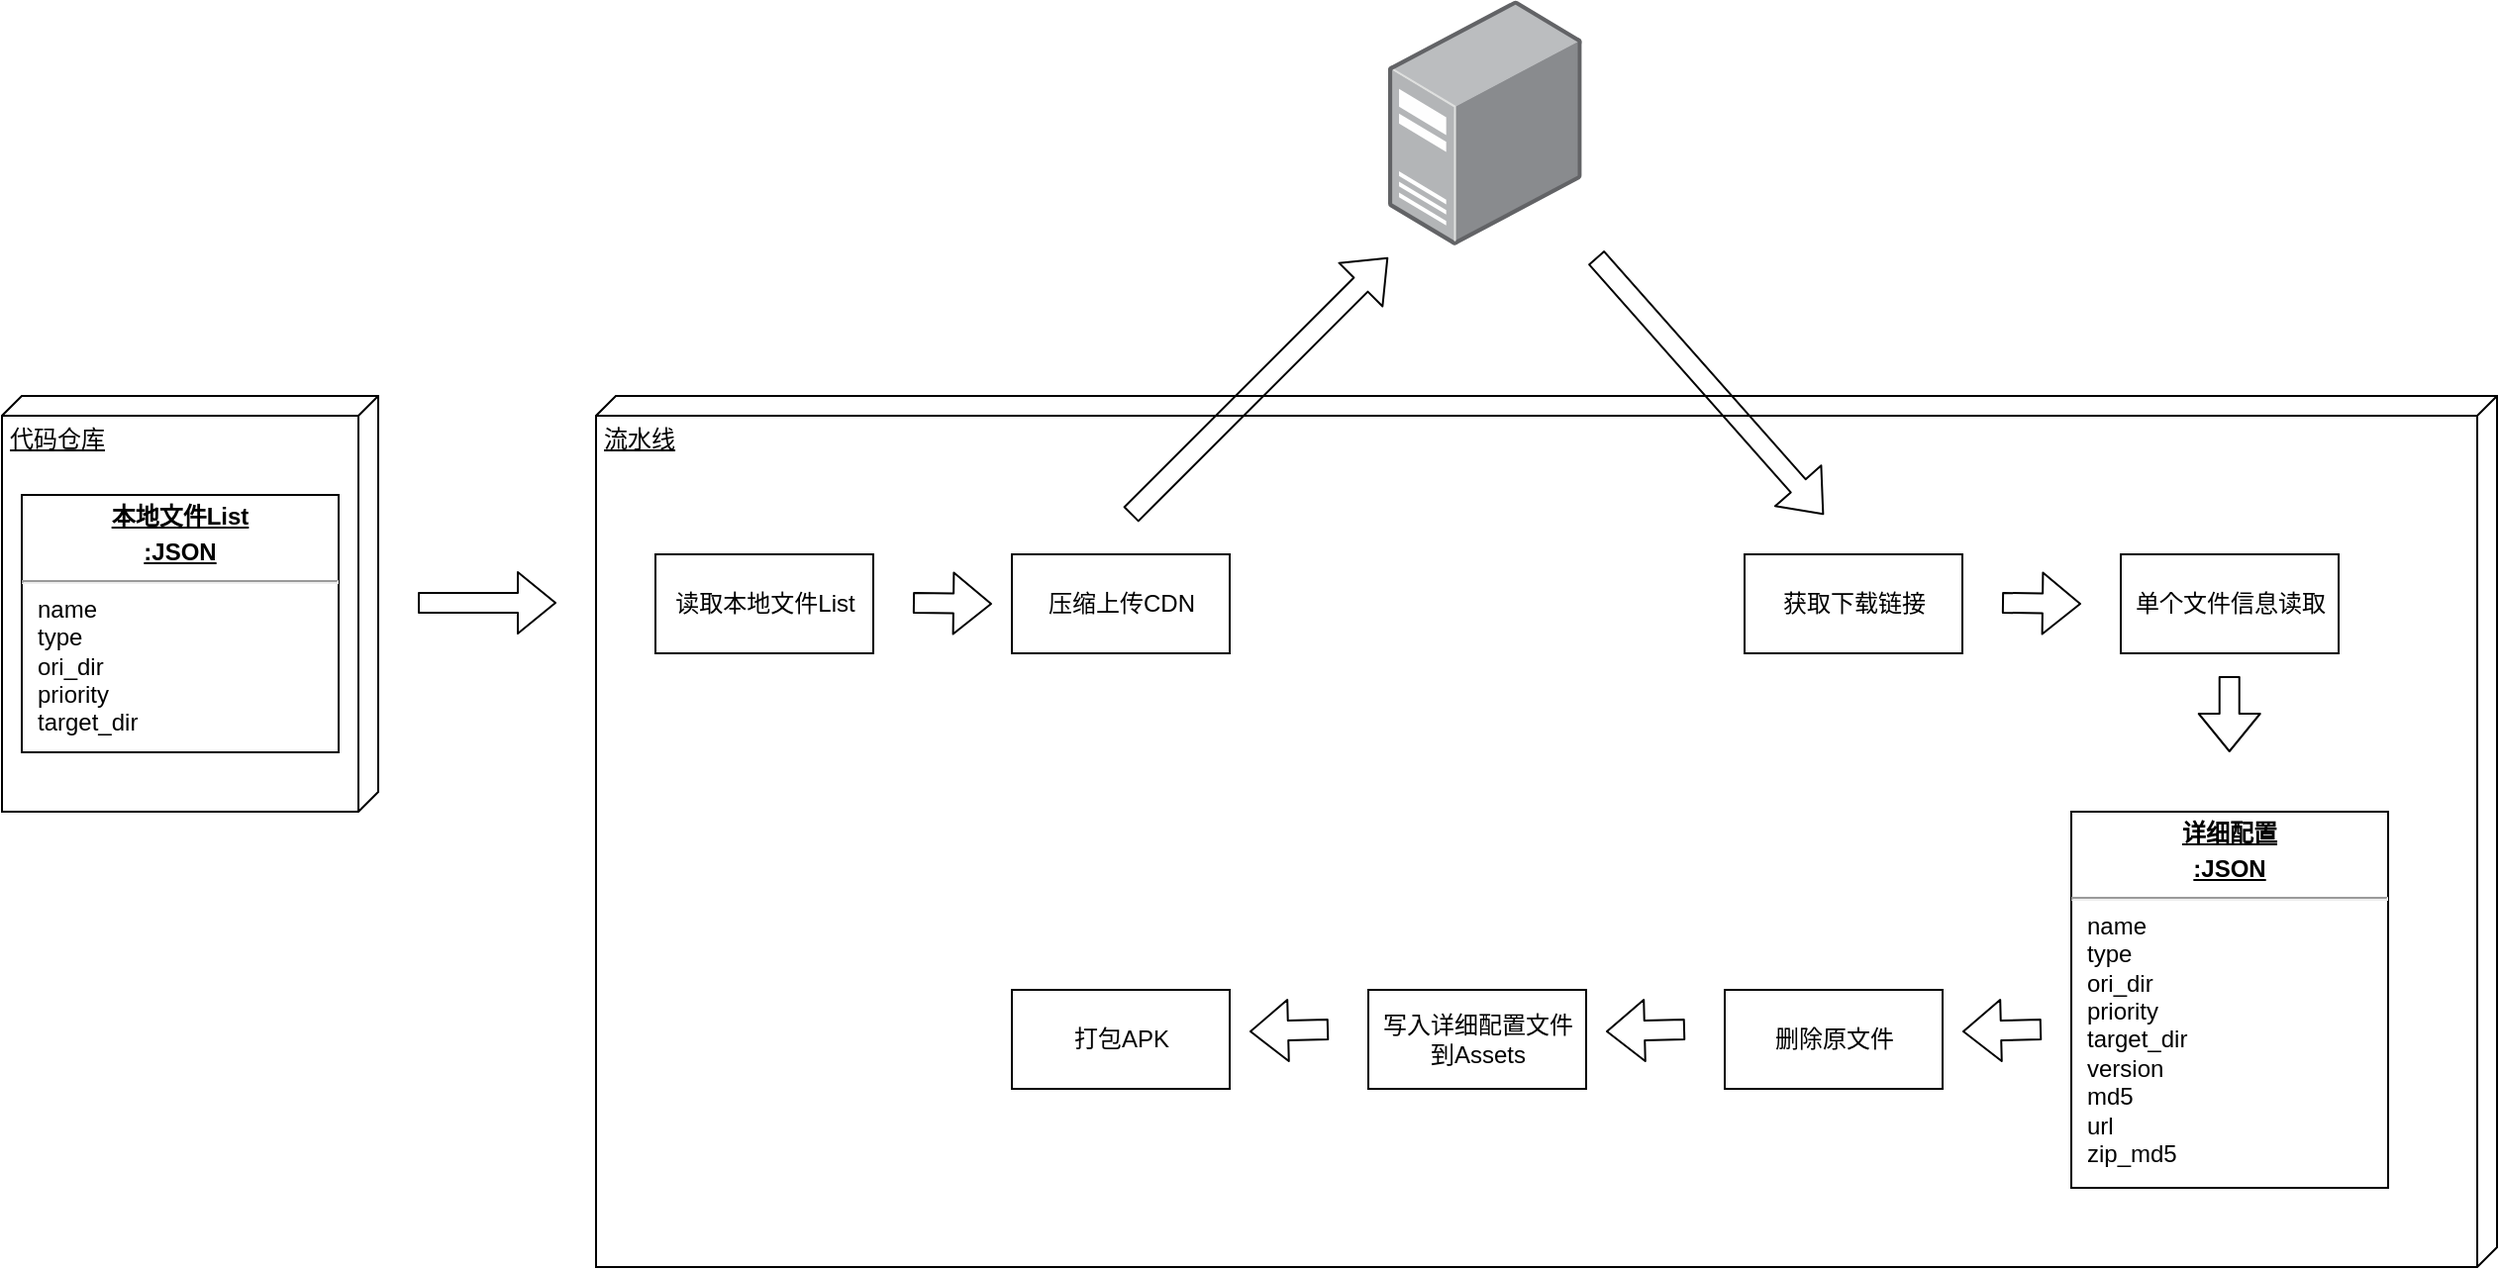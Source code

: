 <mxfile version="14.9.2" type="github" pages="2">
  <diagram id="pP9fZuoyQGxBWTnqSQEP" name="Page-1">
    <mxGraphModel dx="2958" dy="1558" grid="1" gridSize="10" guides="1" tooltips="1" connect="1" arrows="1" fold="1" page="1" pageScale="1" pageWidth="827" pageHeight="1169" math="0" shadow="0">
      <root>
        <mxCell id="0" />
        <mxCell id="1" parent="0" />
        <mxCell id="xXqSuzuqIjrupXnb3zEX-1" value="代码仓库" style="verticalAlign=top;align=left;spacingTop=8;spacingLeft=2;spacingRight=12;shape=cube;size=10;direction=south;fontStyle=4;html=1;" vertex="1" parent="1">
          <mxGeometry x="70" y="340" width="190" height="210" as="geometry" />
        </mxCell>
        <mxCell id="xXqSuzuqIjrupXnb3zEX-2" value="&lt;p style=&quot;margin: 0px ; margin-top: 4px ; text-align: center ; text-decoration: underline&quot;&gt;&lt;b&gt;本地文件List&lt;/b&gt;&lt;/p&gt;&lt;p style=&quot;margin: 0px ; margin-top: 4px ; text-align: center ; text-decoration: underline&quot;&gt;&lt;b&gt;:JSON&lt;/b&gt;&lt;/p&gt;&lt;hr&gt;&lt;p style=&quot;margin: 0px ; margin-left: 8px&quot;&gt;name&lt;/p&gt;&lt;p style=&quot;margin: 0px ; margin-left: 8px&quot;&gt;type&lt;/p&gt;&lt;p style=&quot;margin: 0px ; margin-left: 8px&quot;&gt;ori_dir&lt;/p&gt;&lt;p style=&quot;margin: 0px ; margin-left: 8px&quot;&gt;priority&lt;/p&gt;&lt;p style=&quot;margin: 0px ; margin-left: 8px&quot;&gt;target_dir&lt;/p&gt;" style="verticalAlign=top;align=left;overflow=fill;fontSize=12;fontFamily=Helvetica;html=1;" vertex="1" parent="1">
          <mxGeometry x="80" y="390" width="160" height="130" as="geometry" />
        </mxCell>
        <mxCell id="xXqSuzuqIjrupXnb3zEX-3" value="" style="shape=flexArrow;endArrow=classic;html=1;" edge="1" parent="1">
          <mxGeometry width="50" height="50" relative="1" as="geometry">
            <mxPoint x="280" y="444.5" as="sourcePoint" />
            <mxPoint x="350" y="444.5" as="targetPoint" />
          </mxGeometry>
        </mxCell>
        <mxCell id="xXqSuzuqIjrupXnb3zEX-4" value="流水线" style="verticalAlign=top;align=left;spacingTop=8;spacingLeft=2;spacingRight=12;shape=cube;size=10;direction=south;fontStyle=4;html=1;" vertex="1" parent="1">
          <mxGeometry x="370" y="340" width="960" height="440" as="geometry" />
        </mxCell>
        <mxCell id="xXqSuzuqIjrupXnb3zEX-6" value="读取本地文件List" style="html=1;" vertex="1" parent="1">
          <mxGeometry x="400" y="420" width="110" height="50" as="geometry" />
        </mxCell>
        <mxCell id="xXqSuzuqIjrupXnb3zEX-8" value="" style="points=[];aspect=fixed;html=1;align=center;shadow=0;dashed=0;image;image=img/lib/allied_telesis/computer_and_terminals/Server_Desktop.svg;" vertex="1" parent="1">
          <mxGeometry x="770" y="140" width="97.82" height="124" as="geometry" />
        </mxCell>
        <mxCell id="xXqSuzuqIjrupXnb3zEX-9" value="" style="shape=flexArrow;endArrow=classic;html=1;" edge="1" parent="1">
          <mxGeometry width="50" height="50" relative="1" as="geometry">
            <mxPoint x="640" y="400" as="sourcePoint" />
            <mxPoint x="770" y="270" as="targetPoint" />
          </mxGeometry>
        </mxCell>
        <mxCell id="xXqSuzuqIjrupXnb3zEX-10" value="" style="shape=flexArrow;endArrow=classic;html=1;" edge="1" parent="1">
          <mxGeometry width="50" height="50" relative="1" as="geometry">
            <mxPoint x="530" y="444.5" as="sourcePoint" />
            <mxPoint x="570" y="445" as="targetPoint" />
          </mxGeometry>
        </mxCell>
        <mxCell id="xXqSuzuqIjrupXnb3zEX-11" value="压缩上传CDN" style="html=1;" vertex="1" parent="1">
          <mxGeometry x="580" y="420" width="110" height="50" as="geometry" />
        </mxCell>
        <mxCell id="xXqSuzuqIjrupXnb3zEX-12" value="" style="shape=flexArrow;endArrow=classic;html=1;" edge="1" parent="1">
          <mxGeometry width="50" height="50" relative="1" as="geometry">
            <mxPoint x="875" y="270" as="sourcePoint" />
            <mxPoint x="990" y="400" as="targetPoint" />
          </mxGeometry>
        </mxCell>
        <mxCell id="xXqSuzuqIjrupXnb3zEX-13" value="获取下载链接" style="html=1;" vertex="1" parent="1">
          <mxGeometry x="950" y="420" width="110" height="50" as="geometry" />
        </mxCell>
        <mxCell id="xXqSuzuqIjrupXnb3zEX-14" value="&lt;p style=&quot;margin: 0px ; margin-top: 4px ; text-align: center ; text-decoration: underline&quot;&gt;&lt;b&gt;详细配置&lt;/b&gt;&lt;/p&gt;&lt;p style=&quot;margin: 0px ; margin-top: 4px ; text-align: center ; text-decoration: underline&quot;&gt;&lt;b&gt;:JSON&lt;/b&gt;&lt;/p&gt;&lt;hr&gt;&lt;p style=&quot;margin: 0px ; margin-left: 8px&quot;&gt;name&lt;/p&gt;&lt;p style=&quot;margin: 0px ; margin-left: 8px&quot;&gt;type&lt;/p&gt;&lt;p style=&quot;margin: 0px ; margin-left: 8px&quot;&gt;ori_dir&lt;/p&gt;&lt;p style=&quot;margin: 0px ; margin-left: 8px&quot;&gt;priority&lt;/p&gt;&lt;p style=&quot;margin: 0px ; margin-left: 8px&quot;&gt;target_dir&lt;/p&gt;&lt;p style=&quot;margin: 0px ; margin-left: 8px&quot;&gt;version&lt;/p&gt;&lt;p style=&quot;margin: 0px ; margin-left: 8px&quot;&gt;md5&lt;/p&gt;&lt;p style=&quot;margin: 0px ; margin-left: 8px&quot;&gt;url&lt;/p&gt;&lt;p style=&quot;margin: 0px ; margin-left: 8px&quot;&gt;zip_md5&lt;/p&gt;" style="verticalAlign=top;align=left;overflow=fill;fontSize=12;fontFamily=Helvetica;html=1;" vertex="1" parent="1">
          <mxGeometry x="1115" y="550" width="160" height="190" as="geometry" />
        </mxCell>
        <mxCell id="xXqSuzuqIjrupXnb3zEX-15" value="" style="shape=flexArrow;endArrow=classic;html=1;" edge="1" parent="1">
          <mxGeometry width="50" height="50" relative="1" as="geometry">
            <mxPoint x="1080" y="444.5" as="sourcePoint" />
            <mxPoint x="1120" y="445" as="targetPoint" />
          </mxGeometry>
        </mxCell>
        <mxCell id="xXqSuzuqIjrupXnb3zEX-16" value="单个文件信息读取" style="html=1;" vertex="1" parent="1">
          <mxGeometry x="1140" y="420" width="110" height="50" as="geometry" />
        </mxCell>
        <mxCell id="xXqSuzuqIjrupXnb3zEX-17" value="" style="shape=flexArrow;endArrow=classic;html=1;" edge="1" parent="1">
          <mxGeometry width="50" height="50" relative="1" as="geometry">
            <mxPoint x="1194.86" y="481.5" as="sourcePoint" />
            <mxPoint x="1194.86" y="520" as="targetPoint" />
          </mxGeometry>
        </mxCell>
        <mxCell id="xXqSuzuqIjrupXnb3zEX-18" value="" style="shape=flexArrow;endArrow=classic;html=1;" edge="1" parent="1">
          <mxGeometry width="50" height="50" relative="1" as="geometry">
            <mxPoint x="1100" y="660" as="sourcePoint" />
            <mxPoint x="1060" y="661" as="targetPoint" />
          </mxGeometry>
        </mxCell>
        <mxCell id="xXqSuzuqIjrupXnb3zEX-19" value="删除原文件" style="html=1;" vertex="1" parent="1">
          <mxGeometry x="940" y="640" width="110" height="50" as="geometry" />
        </mxCell>
        <mxCell id="xXqSuzuqIjrupXnb3zEX-20" value="" style="shape=flexArrow;endArrow=classic;html=1;" edge="1" parent="1">
          <mxGeometry width="50" height="50" relative="1" as="geometry">
            <mxPoint x="920" y="660" as="sourcePoint" />
            <mxPoint x="880" y="661" as="targetPoint" />
          </mxGeometry>
        </mxCell>
        <mxCell id="xXqSuzuqIjrupXnb3zEX-21" value="写入详细配置文件&lt;br&gt;到Assets" style="html=1;" vertex="1" parent="1">
          <mxGeometry x="760" y="640" width="110" height="50" as="geometry" />
        </mxCell>
        <mxCell id="xXqSuzuqIjrupXnb3zEX-22" value="" style="shape=flexArrow;endArrow=classic;html=1;" edge="1" parent="1">
          <mxGeometry width="50" height="50" relative="1" as="geometry">
            <mxPoint x="740" y="660" as="sourcePoint" />
            <mxPoint x="700" y="661" as="targetPoint" />
          </mxGeometry>
        </mxCell>
        <mxCell id="xXqSuzuqIjrupXnb3zEX-23" value="打包APK" style="html=1;" vertex="1" parent="1">
          <mxGeometry x="580" y="640" width="110" height="50" as="geometry" />
        </mxCell>
      </root>
    </mxGraphModel>
  </diagram>
  <diagram id="l8Gi0WIU9agrdK6BOFv5" name="Page-2">
    <mxGraphModel dx="3341" dy="1324" grid="1" gridSize="10" guides="1" tooltips="1" connect="1" arrows="1" fold="1" page="1" pageScale="1" pageWidth="827" pageHeight="1169" math="0" shadow="0">
      <root>
        <mxCell id="3HG3Ophiz11V6QhXmqTA-0" />
        <mxCell id="3HG3Ophiz11V6QhXmqTA-1" parent="3HG3Ophiz11V6QhXmqTA-0" />
        <mxCell id="3HG3Ophiz11V6QhXmqTA-42" value="" style="rounded=1;whiteSpace=wrap;html=1;fillColor=none;dashed=1;" vertex="1" parent="3HG3Ophiz11V6QhXmqTA-1">
          <mxGeometry x="690" y="283" width="360" height="827" as="geometry" />
        </mxCell>
        <mxCell id="3HG3Ophiz11V6QhXmqTA-23" value="" style="rounded=1;whiteSpace=wrap;html=1;fillColor=none;dashed=1;" vertex="1" parent="3HG3Ophiz11V6QhXmqTA-1">
          <mxGeometry x="210" y="450" width="360" height="560" as="geometry" />
        </mxCell>
        <mxCell id="3HG3Ophiz11V6QhXmqTA-2" value="" style="ellipse;html=1;shape=startState;fillColor=#000000;strokeColor=#ff0000;" vertex="1" parent="3HG3Ophiz11V6QhXmqTA-1">
          <mxGeometry x="374" y="258" width="30" height="30" as="geometry" />
        </mxCell>
        <mxCell id="3HG3Ophiz11V6QhXmqTA-3" value="" style="edgeStyle=orthogonalEdgeStyle;html=1;verticalAlign=bottom;endArrow=open;endSize=8;strokeColor=#ff0000;" edge="1" source="3HG3Ophiz11V6QhXmqTA-2" parent="3HG3Ophiz11V6QhXmqTA-1" target="3HG3Ophiz11V6QhXmqTA-7">
          <mxGeometry relative="1" as="geometry">
            <mxPoint x="389" y="348" as="targetPoint" />
          </mxGeometry>
        </mxCell>
        <mxCell id="3HG3Ophiz11V6QhXmqTA-4" value="启动" style="text;html=1;strokeColor=none;fillColor=none;align=center;verticalAlign=middle;whiteSpace=wrap;rounded=0;" vertex="1" parent="3HG3Ophiz11V6QhXmqTA-1">
          <mxGeometry x="414" y="263" width="40" height="20" as="geometry" />
        </mxCell>
        <mxCell id="3HG3Ophiz11V6QhXmqTA-7" value="JSON转Bean" style="rounded=1;whiteSpace=wrap;html=1;arcSize=40;fontColor=#000000;fillColor=#ffffc0;strokeColor=#ff0000;" vertex="1" parent="3HG3Ophiz11V6QhXmqTA-1">
          <mxGeometry x="308.5" y="340" width="161.5" height="60" as="geometry" />
        </mxCell>
        <mxCell id="3HG3Ophiz11V6QhXmqTA-8" value="" style="edgeStyle=orthogonalEdgeStyle;html=1;verticalAlign=bottom;endArrow=open;endSize=8;strokeColor=#ff0000;" edge="1" source="3HG3Ophiz11V6QhXmqTA-7" parent="3HG3Ophiz11V6QhXmqTA-1">
          <mxGeometry relative="1" as="geometry">
            <mxPoint x="389" y="460" as="targetPoint" />
          </mxGeometry>
        </mxCell>
        <mxCell id="3HG3Ophiz11V6QhXmqTA-9" value="Bean对象按优先级排序" style="rounded=1;whiteSpace=wrap;html=1;arcSize=40;fontColor=#000000;fillColor=#ffffc0;strokeColor=#ff0000;" vertex="1" parent="3HG3Ophiz11V6QhXmqTA-1">
          <mxGeometry x="308.5" y="460" width="161" height="70" as="geometry" />
        </mxCell>
        <mxCell id="3HG3Ophiz11V6QhXmqTA-10" value="" style="edgeStyle=orthogonalEdgeStyle;html=1;verticalAlign=bottom;endArrow=open;endSize=8;strokeColor=#ff0000;" edge="1" source="3HG3Ophiz11V6QhXmqTA-9" parent="3HG3Ophiz11V6QhXmqTA-1" target="3HG3Ophiz11V6QhXmqTA-14">
          <mxGeometry relative="1" as="geometry">
            <mxPoint x="389" y="570" as="targetPoint" />
          </mxGeometry>
        </mxCell>
        <mxCell id="3HG3Ophiz11V6QhXmqTA-14" value="用文件名查询DB是否存在记录" style="rhombus;whiteSpace=wrap;html=1;fillColor=#ffffc0;strokeColor=#ff0000;" vertex="1" parent="3HG3Ophiz11V6QhXmqTA-1">
          <mxGeometry x="279" y="580" width="220" height="84.5" as="geometry" />
        </mxCell>
        <mxCell id="3HG3Ophiz11V6QhXmqTA-15" value="no" style="edgeStyle=orthogonalEdgeStyle;html=1;align=left;verticalAlign=bottom;endArrow=open;endSize=8;strokeColor=#ff0000;" edge="1" source="3HG3Ophiz11V6QhXmqTA-14" parent="3HG3Ophiz11V6QhXmqTA-1" target="3HG3Ophiz11V6QhXmqTA-42">
          <mxGeometry x="-1" relative="1" as="geometry">
            <mxPoint x="530" y="604.5" as="targetPoint" />
          </mxGeometry>
        </mxCell>
        <mxCell id="3HG3Ophiz11V6QhXmqTA-16" value="yes" style="edgeStyle=orthogonalEdgeStyle;html=1;align=left;verticalAlign=top;endArrow=open;endSize=8;strokeColor=#ff0000;entryX=0.5;entryY=0;entryDx=0;entryDy=0;" edge="1" source="3HG3Ophiz11V6QhXmqTA-14" parent="3HG3Ophiz11V6QhXmqTA-1" target="3HG3Ophiz11V6QhXmqTA-17">
          <mxGeometry x="-0.325" relative="1" as="geometry">
            <mxPoint x="390" y="684.5" as="targetPoint" />
            <mxPoint as="offset" />
          </mxGeometry>
        </mxCell>
        <mxCell id="3HG3Ophiz11V6QhXmqTA-17" value="DB.Ver &amp;gt;= Bean.Ver" style="rhombus;whiteSpace=wrap;html=1;fillColor=#ffffc0;strokeColor=#ff0000;" vertex="1" parent="3HG3Ophiz11V6QhXmqTA-1">
          <mxGeometry x="279" y="740" width="220" height="84.5" as="geometry" />
        </mxCell>
        <mxCell id="3HG3Ophiz11V6QhXmqTA-18" value="yes" style="edgeStyle=orthogonalEdgeStyle;html=1;align=left;verticalAlign=top;endArrow=open;endSize=8;strokeColor=#ff0000;entryX=0.5;entryY=0;entryDx=0;entryDy=0;" edge="1" parent="3HG3Ophiz11V6QhXmqTA-1">
          <mxGeometry x="-0.325" relative="1" as="geometry">
            <mxPoint x="389.01" y="900" as="targetPoint" />
            <mxPoint x="389.01" y="824.5" as="sourcePoint" />
            <mxPoint as="offset" />
          </mxGeometry>
        </mxCell>
        <mxCell id="P5zog6JlwUOZtDGuGVDH-35" style="edgeStyle=orthogonalEdgeStyle;rounded=0;orthogonalLoop=1;jettySize=auto;html=1;exitX=0;exitY=0.5;exitDx=0;exitDy=0;endArrow=open;endFill=0;strokeColor=#FF6666;" edge="1" parent="3HG3Ophiz11V6QhXmqTA-1" source="3HG3Ophiz11V6QhXmqTA-19" target="P5zog6JlwUOZtDGuGVDH-33">
          <mxGeometry relative="1" as="geometry" />
        </mxCell>
        <mxCell id="P5zog6JlwUOZtDGuGVDH-36" value="no" style="edgeLabel;html=1;align=center;verticalAlign=middle;resizable=0;points=[];" vertex="1" connectable="0" parent="P5zog6JlwUOZtDGuGVDH-35">
          <mxGeometry x="0.075" y="-2" relative="1" as="geometry">
            <mxPoint x="1" as="offset" />
          </mxGeometry>
        </mxCell>
        <mxCell id="3HG3Ophiz11V6QhXmqTA-19" value="本地文件md5检查" style="rhombus;whiteSpace=wrap;html=1;fillColor=#ffffc0;strokeColor=#ff0000;" vertex="1" parent="3HG3Ophiz11V6QhXmqTA-1">
          <mxGeometry x="279" y="900" width="220" height="84.5" as="geometry" />
        </mxCell>
        <mxCell id="3HG3Ophiz11V6QhXmqTA-20" value="yes" style="edgeStyle=orthogonalEdgeStyle;html=1;align=left;verticalAlign=top;endArrow=open;endSize=8;strokeColor=#ff0000;exitX=0.5;exitY=1;exitDx=0;exitDy=0;" edge="1" parent="3HG3Ophiz11V6QhXmqTA-1" source="3HG3Ophiz11V6QhXmqTA-19">
          <mxGeometry x="-0.325" relative="1" as="geometry">
            <mxPoint x="389" y="1060" as="targetPoint" />
            <mxPoint x="399.01" y="984.5" as="sourcePoint" />
            <mxPoint as="offset" />
          </mxGeometry>
        </mxCell>
        <mxCell id="3HG3Ophiz11V6QhXmqTA-21" value="" style="ellipse;html=1;shape=endState;fillColor=#000000;strokeColor=#ff0000;" vertex="1" parent="3HG3Ophiz11V6QhXmqTA-1">
          <mxGeometry x="374" y="1060" width="30" height="30" as="geometry" />
        </mxCell>
        <mxCell id="3HG3Ophiz11V6QhXmqTA-24" value="遍历所有文件" style="text;html=1;strokeColor=none;fillColor=none;align=center;verticalAlign=middle;whiteSpace=wrap;rounded=0;dashed=1;" vertex="1" parent="3HG3Ophiz11V6QhXmqTA-1">
          <mxGeometry x="220" y="470" width="81" height="20" as="geometry" />
        </mxCell>
        <mxCell id="3HG3Ophiz11V6QhXmqTA-25" value="" style="ellipse;html=1;shape=startState;fillColor=#000000;strokeColor=#ff0000;dashed=1;" vertex="1" parent="3HG3Ophiz11V6QhXmqTA-1">
          <mxGeometry x="855" y="303.5" width="30" height="30" as="geometry" />
        </mxCell>
        <mxCell id="3HG3Ophiz11V6QhXmqTA-26" value="" style="edgeStyle=orthogonalEdgeStyle;html=1;verticalAlign=bottom;endArrow=open;endSize=8;strokeColor=#ff0000;" edge="1" source="3HG3Ophiz11V6QhXmqTA-25" parent="3HG3Ophiz11V6QhXmqTA-1">
          <mxGeometry relative="1" as="geometry">
            <mxPoint x="870" y="393.5" as="targetPoint" />
          </mxGeometry>
        </mxCell>
        <mxCell id="3HG3Ophiz11V6QhXmqTA-27" value="下载Zip" style="rounded=1;whiteSpace=wrap;html=1;arcSize=40;fontColor=#000000;fillColor=#ffffc0;strokeColor=#ff0000;" vertex="1" parent="3HG3Ophiz11V6QhXmqTA-1">
          <mxGeometry x="789.25" y="393.5" width="161.5" height="60" as="geometry" />
        </mxCell>
        <mxCell id="3HG3Ophiz11V6QhXmqTA-28" value="" style="edgeStyle=orthogonalEdgeStyle;html=1;verticalAlign=bottom;endArrow=open;endSize=8;strokeColor=#ff0000;exitX=0.5;exitY=1;exitDx=0;exitDy=0;" edge="1" parent="3HG3Ophiz11V6QhXmqTA-1" source="3HG3Ophiz11V6QhXmqTA-27">
          <mxGeometry relative="1" as="geometry">
            <mxPoint x="870" y="503.5" as="targetPoint" />
            <mxPoint x="457" y="473.5" as="sourcePoint" />
          </mxGeometry>
        </mxCell>
        <mxCell id="P5zog6JlwUOZtDGuGVDH-16" style="edgeStyle=orthogonalEdgeStyle;rounded=0;orthogonalLoop=1;jettySize=auto;html=1;exitX=1;exitY=0.5;exitDx=0;exitDy=0;entryX=1;entryY=0.5;entryDx=0;entryDy=0;endArrow=open;endFill=0;strokeColor=#FF6666;" edge="1" parent="3HG3Ophiz11V6QhXmqTA-1" source="3HG3Ophiz11V6QhXmqTA-29" target="3HG3Ophiz11V6QhXmqTA-27">
          <mxGeometry relative="1" as="geometry" />
        </mxCell>
        <mxCell id="P5zog6JlwUOZtDGuGVDH-19" value="no" style="edgeLabel;html=1;align=center;verticalAlign=middle;resizable=0;points=[];" vertex="1" connectable="0" parent="P5zog6JlwUOZtDGuGVDH-16">
          <mxGeometry x="-0.167" y="-1" relative="1" as="geometry">
            <mxPoint as="offset" />
          </mxGeometry>
        </mxCell>
        <mxCell id="3HG3Ophiz11V6QhXmqTA-29" value="检查Zip文件md5是否正确" style="rhombus;whiteSpace=wrap;html=1;fillColor=#ffffc0;strokeColor=#ff0000;" vertex="1" parent="3HG3Ophiz11V6QhXmqTA-1">
          <mxGeometry x="760" y="503.5" width="220" height="84.5" as="geometry" />
        </mxCell>
        <mxCell id="3HG3Ophiz11V6QhXmqTA-30" value="yes" style="edgeStyle=orthogonalEdgeStyle;html=1;align=left;verticalAlign=top;endArrow=open;endSize=8;strokeColor=#ff0000;exitX=0.5;exitY=1;exitDx=0;exitDy=0;" edge="1" parent="3HG3Ophiz11V6QhXmqTA-1" source="3HG3Ophiz11V6QhXmqTA-29">
          <mxGeometry x="-0.325" relative="1" as="geometry">
            <mxPoint x="870" y="653.5" as="targetPoint" />
            <mxPoint x="457" y="608" as="sourcePoint" />
            <mxPoint as="offset" />
          </mxGeometry>
        </mxCell>
        <mxCell id="P5zog6JlwUOZtDGuGVDH-17" style="edgeStyle=orthogonalEdgeStyle;rounded=0;orthogonalLoop=1;jettySize=auto;html=1;exitX=1;exitY=0.5;exitDx=0;exitDy=0;entryX=1;entryY=0.5;entryDx=0;entryDy=0;endArrow=open;endFill=0;strokeColor=#FF6666;" edge="1" parent="3HG3Ophiz11V6QhXmqTA-1" source="3HG3Ophiz11V6QhXmqTA-31" target="3HG3Ophiz11V6QhXmqTA-32">
          <mxGeometry relative="1" as="geometry" />
        </mxCell>
        <mxCell id="P5zog6JlwUOZtDGuGVDH-18" value="no" style="edgeLabel;html=1;align=center;verticalAlign=middle;resizable=0;points=[];" vertex="1" connectable="0" parent="P5zog6JlwUOZtDGuGVDH-17">
          <mxGeometry x="-0.031" relative="1" as="geometry">
            <mxPoint as="offset" />
          </mxGeometry>
        </mxCell>
        <mxCell id="3HG3Ophiz11V6QhXmqTA-31" value="检查文件md5是否正确" style="rhombus;whiteSpace=wrap;html=1;fillColor=#ffffc0;strokeColor=#ff0000;" vertex="1" parent="3HG3Ophiz11V6QhXmqTA-1">
          <mxGeometry x="760" y="893.5" width="220" height="84.5" as="geometry" />
        </mxCell>
        <mxCell id="3HG3Ophiz11V6QhXmqTA-32" value="解压Zip" style="rounded=1;whiteSpace=wrap;html=1;arcSize=40;fontColor=#000000;fillColor=#ffffc0;strokeColor=#ff0000;" vertex="1" parent="3HG3Ophiz11V6QhXmqTA-1">
          <mxGeometry x="789.25" y="653.5" width="161.5" height="60" as="geometry" />
        </mxCell>
        <mxCell id="3HG3Ophiz11V6QhXmqTA-34" value="执行对应类型任务" style="rounded=1;whiteSpace=wrap;html=1;arcSize=40;fontColor=#000000;fillColor=#ffffc0;strokeColor=#ff0000;" vertex="1" parent="3HG3Ophiz11V6QhXmqTA-1">
          <mxGeometry x="789.25" y="783.5" width="161.5" height="60" as="geometry" />
        </mxCell>
        <mxCell id="3HG3Ophiz11V6QhXmqTA-35" value="yes" style="edgeStyle=orthogonalEdgeStyle;html=1;align=left;verticalAlign=top;endArrow=open;endSize=8;strokeColor=#ff0000;exitX=0.5;exitY=1;exitDx=0;exitDy=0;" edge="1" parent="3HG3Ophiz11V6QhXmqTA-1" source="3HG3Ophiz11V6QhXmqTA-32" target="3HG3Ophiz11V6QhXmqTA-34">
          <mxGeometry x="-0.325" relative="1" as="geometry">
            <mxPoint x="880" y="663.5" as="targetPoint" />
            <mxPoint x="880" y="598" as="sourcePoint" />
            <mxPoint as="offset" />
          </mxGeometry>
        </mxCell>
        <mxCell id="3HG3Ophiz11V6QhXmqTA-38" value="yes" style="edgeStyle=orthogonalEdgeStyle;html=1;align=left;verticalAlign=top;endArrow=open;endSize=8;strokeColor=#ff0000;exitX=0.5;exitY=1;exitDx=0;exitDy=0;entryX=0.5;entryY=0;entryDx=0;entryDy=0;" edge="1" parent="3HG3Ophiz11V6QhXmqTA-1" source="3HG3Ophiz11V6QhXmqTA-34" target="3HG3Ophiz11V6QhXmqTA-31">
          <mxGeometry x="-0.325" relative="1" as="geometry">
            <mxPoint x="880" y="663.5" as="targetPoint" />
            <mxPoint x="880" y="598" as="sourcePoint" />
            <mxPoint as="offset" />
          </mxGeometry>
        </mxCell>
        <mxCell id="3HG3Ophiz11V6QhXmqTA-41" style="edgeStyle=orthogonalEdgeStyle;rounded=0;orthogonalLoop=1;jettySize=auto;html=1;exitX=0;exitY=0.75;exitDx=0;exitDy=0;entryX=1;entryY=0.5;entryDx=0;entryDy=0;strokeColor=#FF6666;endArrow=open;endFill=0;" edge="1" parent="3HG3Ophiz11V6QhXmqTA-1" source="3HG3Ophiz11V6QhXmqTA-39" target="3HG3Ophiz11V6QhXmqTA-21">
          <mxGeometry relative="1" as="geometry" />
        </mxCell>
        <mxCell id="3HG3Ophiz11V6QhXmqTA-39" value="更新DB" style="rounded=1;whiteSpace=wrap;html=1;arcSize=40;fontColor=#000000;fillColor=#ffffc0;strokeColor=#ff0000;" vertex="1" parent="3HG3Ophiz11V6QhXmqTA-1">
          <mxGeometry x="789.25" y="1030" width="161.5" height="60" as="geometry" />
        </mxCell>
        <mxCell id="3HG3Ophiz11V6QhXmqTA-40" value="yes" style="edgeStyle=orthogonalEdgeStyle;html=1;align=left;verticalAlign=top;endArrow=open;endSize=8;strokeColor=#ff0000;exitX=0.5;exitY=1;exitDx=0;exitDy=0;entryX=0.5;entryY=0;entryDx=0;entryDy=0;" edge="1" parent="3HG3Ophiz11V6QhXmqTA-1" source="3HG3Ophiz11V6QhXmqTA-31" target="3HG3Ophiz11V6QhXmqTA-39">
          <mxGeometry x="-0.325" relative="1" as="geometry">
            <mxPoint x="880" y="903.5" as="targetPoint" />
            <mxPoint x="880" y="853.5" as="sourcePoint" />
            <mxPoint as="offset" />
          </mxGeometry>
        </mxCell>
        <mxCell id="3HG3Ophiz11V6QhXmqTA-43" value="下载流程" style="text;html=1;strokeColor=none;fillColor=none;align=center;verticalAlign=middle;whiteSpace=wrap;rounded=0;dashed=1;" vertex="1" parent="3HG3Ophiz11V6QhXmqTA-1">
          <mxGeometry x="708.25" y="303.5" width="81" height="20" as="geometry" />
        </mxCell>
        <mxCell id="P5zog6JlwUOZtDGuGVDH-0" value="no" style="edgeStyle=orthogonalEdgeStyle;html=1;align=left;verticalAlign=bottom;endArrow=open;endSize=8;strokeColor=#ff0000;exitX=1;exitY=0.5;exitDx=0;exitDy=0;entryX=0;entryY=0.5;entryDx=0;entryDy=0;" edge="1" parent="3HG3Ophiz11V6QhXmqTA-1" source="3HG3Ophiz11V6QhXmqTA-17" target="3HG3Ophiz11V6QhXmqTA-42">
          <mxGeometry x="-1" relative="1" as="geometry">
            <mxPoint x="700" y="706.5" as="targetPoint" />
            <mxPoint x="508.87" y="632.3" as="sourcePoint" />
          </mxGeometry>
        </mxCell>
        <mxCell id="P5zog6JlwUOZtDGuGVDH-20" value="" style="ellipse;html=1;shape=startState;fillColor=#000000;strokeColor=#ff0000;dashed=1;" vertex="1" parent="3HG3Ophiz11V6QhXmqTA-1">
          <mxGeometry x="10" y="379" width="30" height="30" as="geometry" />
        </mxCell>
        <mxCell id="P5zog6JlwUOZtDGuGVDH-21" value="" style="edgeStyle=orthogonalEdgeStyle;html=1;verticalAlign=bottom;endArrow=open;endSize=8;strokeColor=#ff0000;" edge="1" source="P5zog6JlwUOZtDGuGVDH-20" parent="3HG3Ophiz11V6QhXmqTA-1">
          <mxGeometry relative="1" as="geometry">
            <mxPoint x="25" y="469" as="targetPoint" />
          </mxGeometry>
        </mxCell>
        <mxCell id="P5zog6JlwUOZtDGuGVDH-30" style="edgeStyle=orthogonalEdgeStyle;rounded=0;orthogonalLoop=1;jettySize=auto;html=1;exitX=0;exitY=0.5;exitDx=0;exitDy=0;entryX=0.5;entryY=0;entryDx=0;entryDy=0;endArrow=open;endFill=0;strokeColor=#FF6666;" edge="1" parent="3HG3Ophiz11V6QhXmqTA-1" source="P5zog6JlwUOZtDGuGVDH-22" target="3HG3Ophiz11V6QhXmqTA-42">
          <mxGeometry relative="1" as="geometry">
            <Array as="points">
              <mxPoint x="-105" y="512" />
              <mxPoint x="-105" y="220" />
              <mxPoint x="870" y="220" />
            </Array>
          </mxGeometry>
        </mxCell>
        <mxCell id="P5zog6JlwUOZtDGuGVDH-22" value="zip文件是否存在" style="rhombus;whiteSpace=wrap;html=1;fillColor=#ffffc0;strokeColor=#ff0000;" vertex="1" parent="3HG3Ophiz11V6QhXmqTA-1">
          <mxGeometry x="-85" y="470" width="220" height="84.5" as="geometry" />
        </mxCell>
        <mxCell id="P5zog6JlwUOZtDGuGVDH-23" value="yes" style="edgeStyle=orthogonalEdgeStyle;html=1;align=left;verticalAlign=top;endArrow=open;endSize=8;strokeColor=#ff0000;exitX=0.5;exitY=1;exitDx=0;exitDy=0;" edge="1" parent="3HG3Ophiz11V6QhXmqTA-1" source="P5zog6JlwUOZtDGuGVDH-22">
          <mxGeometry x="-0.325" relative="1" as="geometry">
            <mxPoint x="25" y="609" as="targetPoint" />
            <mxPoint x="880" y="598" as="sourcePoint" />
            <mxPoint as="offset" />
          </mxGeometry>
        </mxCell>
        <mxCell id="P5zog6JlwUOZtDGuGVDH-31" style="edgeStyle=orthogonalEdgeStyle;rounded=0;orthogonalLoop=1;jettySize=auto;html=1;exitX=0;exitY=0.5;exitDx=0;exitDy=0;entryX=0.5;entryY=0;entryDx=0;entryDy=0;endArrow=open;endFill=0;strokeColor=#FF6666;" edge="1" parent="3HG3Ophiz11V6QhXmqTA-1" source="P5zog6JlwUOZtDGuGVDH-24" target="3HG3Ophiz11V6QhXmqTA-42">
          <mxGeometry relative="1" as="geometry">
            <Array as="points">
              <mxPoint x="-105" y="652" />
              <mxPoint x="-105" y="220" />
              <mxPoint x="870" y="220" />
            </Array>
          </mxGeometry>
        </mxCell>
        <mxCell id="P5zog6JlwUOZtDGuGVDH-32" value="no" style="edgeLabel;html=1;align=center;verticalAlign=middle;resizable=0;points=[];" vertex="1" connectable="0" parent="P5zog6JlwUOZtDGuGVDH-31">
          <mxGeometry x="-0.577" y="1" relative="1" as="geometry">
            <mxPoint y="228" as="offset" />
          </mxGeometry>
        </mxCell>
        <mxCell id="P5zog6JlwUOZtDGuGVDH-24" value="检查Zip文件md5是否正确" style="rhombus;whiteSpace=wrap;html=1;fillColor=#ffffc0;strokeColor=#ff0000;" vertex="1" parent="3HG3Ophiz11V6QhXmqTA-1">
          <mxGeometry x="-85" y="610" width="220" height="84.5" as="geometry" />
        </mxCell>
        <mxCell id="P5zog6JlwUOZtDGuGVDH-25" value="yes" style="edgeStyle=orthogonalEdgeStyle;html=1;align=left;verticalAlign=top;endArrow=open;endSize=8;strokeColor=#ff0000;exitX=0.5;exitY=1;exitDx=0;exitDy=0;" edge="1" parent="3HG3Ophiz11V6QhXmqTA-1">
          <mxGeometry x="-0.325" relative="1" as="geometry">
            <mxPoint x="25" y="760" as="targetPoint" />
            <mxPoint x="25" y="694.5" as="sourcePoint" />
            <mxPoint as="offset" />
          </mxGeometry>
        </mxCell>
        <mxCell id="P5zog6JlwUOZtDGuGVDH-26" value="解压Zip" style="rounded=1;whiteSpace=wrap;html=1;arcSize=40;fontColor=#000000;fillColor=#ffffc0;strokeColor=#ff0000;" vertex="1" parent="3HG3Ophiz11V6QhXmqTA-1">
          <mxGeometry x="-55.75" y="760" width="161.5" height="60" as="geometry" />
        </mxCell>
        <mxCell id="P5zog6JlwUOZtDGuGVDH-29" style="edgeStyle=orthogonalEdgeStyle;rounded=0;orthogonalLoop=1;jettySize=auto;html=1;exitX=0.5;exitY=1;exitDx=0;exitDy=0;entryX=0;entryY=0.5;entryDx=0;entryDy=0;endArrow=open;endFill=0;strokeColor=#FF6666;" edge="1" parent="3HG3Ophiz11V6QhXmqTA-1" source="P5zog6JlwUOZtDGuGVDH-27" target="3HG3Ophiz11V6QhXmqTA-21">
          <mxGeometry relative="1" as="geometry" />
        </mxCell>
        <mxCell id="P5zog6JlwUOZtDGuGVDH-27" value="执行对应类型任务" style="rounded=1;whiteSpace=wrap;html=1;arcSize=40;fontColor=#000000;fillColor=#ffffc0;strokeColor=#ff0000;" vertex="1" parent="3HG3Ophiz11V6QhXmqTA-1">
          <mxGeometry x="-55.75" y="890" width="161.5" height="60" as="geometry" />
        </mxCell>
        <mxCell id="P5zog6JlwUOZtDGuGVDH-28" value="yes" style="edgeStyle=orthogonalEdgeStyle;html=1;align=left;verticalAlign=top;endArrow=open;endSize=8;strokeColor=#ff0000;exitX=0.5;exitY=1;exitDx=0;exitDy=0;" edge="1" parent="3HG3Ophiz11V6QhXmqTA-1" source="P5zog6JlwUOZtDGuGVDH-26" target="P5zog6JlwUOZtDGuGVDH-27">
          <mxGeometry x="-0.325" relative="1" as="geometry">
            <mxPoint x="35" y="770" as="targetPoint" />
            <mxPoint x="35" y="704.5" as="sourcePoint" />
            <mxPoint as="offset" />
          </mxGeometry>
        </mxCell>
        <mxCell id="P5zog6JlwUOZtDGuGVDH-33" value="" style="rounded=1;whiteSpace=wrap;html=1;fillColor=none;dashed=1;" vertex="1" parent="3HG3Ophiz11V6QhXmqTA-1">
          <mxGeometry x="-170" y="368.75" width="360" height="641.25" as="geometry" />
        </mxCell>
        <mxCell id="P5zog6JlwUOZtDGuGVDH-34" value="更新流程" style="text;html=1;strokeColor=none;fillColor=none;align=center;verticalAlign=middle;whiteSpace=wrap;rounded=0;dashed=1;" vertex="1" parent="3HG3Ophiz11V6QhXmqTA-1">
          <mxGeometry x="-151.75" y="978" width="81" height="20" as="geometry" />
        </mxCell>
      </root>
    </mxGraphModel>
  </diagram>
</mxfile>
